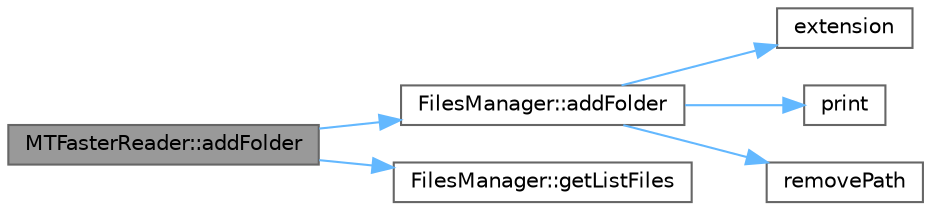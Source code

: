 digraph "MTFasterReader::addFolder"
{
 // LATEX_PDF_SIZE
  bgcolor="transparent";
  edge [fontname=Helvetica,fontsize=10,labelfontname=Helvetica,labelfontsize=10];
  node [fontname=Helvetica,fontsize=10,shape=box,height=0.2,width=0.4];
  rankdir="LR";
  Node1 [id="Node000001",label="MTFasterReader::addFolder",height=0.2,width=0.4,color="gray40", fillcolor="grey60", style="filled", fontcolor="black",tooltip=" "];
  Node1 -> Node2 [id="edge1_Node000001_Node000002",color="steelblue1",style="solid",tooltip=" "];
  Node2 [id="Node000002",label="FilesManager::addFolder",height=0.2,width=0.4,color="grey40", fillcolor="white", style="filled",URL="$class_files_manager.html#a1e3f340bc355752f172b1fd3d6de9171",tooltip=" "];
  Node2 -> Node3 [id="edge2_Node000002_Node000003",color="steelblue1",style="solid",tooltip=" "];
  Node3 [id="Node000003",label="extension",height=0.2,width=0.4,color="grey40", fillcolor="white", style="filled",URL="$files__functions_8hpp.html#acd28560a444e9d41f295394b175d2200",tooltip=" "];
  Node2 -> Node4 [id="edge3_Node000002_Node000004",color="steelblue1",style="solid",tooltip=" "];
  Node4 [id="Node000004",label="print",height=0.2,width=0.4,color="grey40", fillcolor="white", style="filled",URL="$print_8hpp.html#aaa2383e8fc7f8fa546f4376e1dd4c9b7",tooltip=" "];
  Node2 -> Node5 [id="edge4_Node000002_Node000005",color="steelblue1",style="solid",tooltip=" "];
  Node5 [id="Node000005",label="removePath",height=0.2,width=0.4,color="grey40", fillcolor="white", style="filled",URL="$files__functions_8hpp.html#ab28b96de197fefe2474eebed698afc67",tooltip=" "];
  Node1 -> Node6 [id="edge5_Node000001_Node000006",color="steelblue1",style="solid",tooltip=" "];
  Node6 [id="Node000006",label="FilesManager::getListFiles",height=0.2,width=0.4,color="grey40", fillcolor="white", style="filled",URL="$class_files_manager.html#a090d91ef66c362442df34a72b596ac23",tooltip=" "];
}

